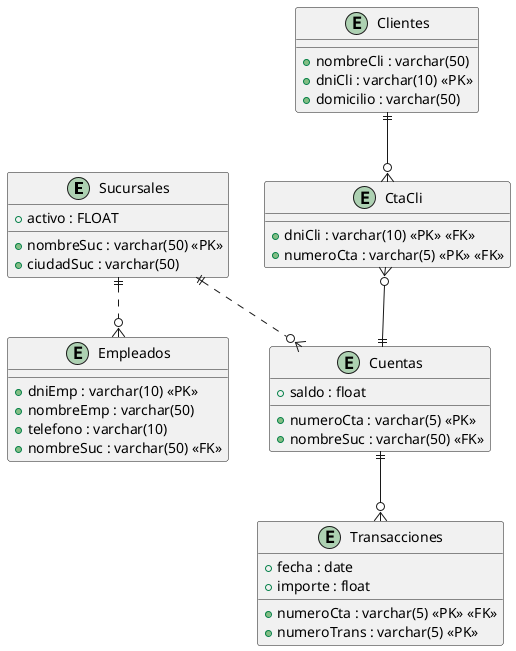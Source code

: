 @startuml

entity "Sucursales" {
  + nombreSuc : varchar(50) <<PK>>
  + ciudadSuc : varchar(50)
  + activo : FLOAT
}

entity "Empleados" {
  + dniEmp : varchar(10) <<PK>>
  + nombreEmp : varchar(50)
  + telefono : varchar(10)
  + nombreSuc : varchar(50) <<FK>>
}

entity "Clientes" {
  + nombreCli : varchar(50)
  + dniCli : varchar(10) <<PK>>
  + domicilio : varchar(50)
}

entity "Cuentas" {
  + numeroCta : varchar(5) <<PK>>
  + saldo : float
  + nombreSuc : varchar(50) <<FK>>
}

entity "CtaCli" {
  + dniCli : varchar(10) <<PK>> <<FK>>
  + numeroCta : varchar(5) <<PK>> <<FK>>
}

entity "Transacciones" {
  + numeroCta : varchar(5) <<PK>> <<FK>>
  + numeroTrans : varchar(5) <<PK>>
  + fecha : date
  + importe : float
}

Clientes ||--o{ CtaCli
CtaCli }o--|| Cuentas
Sucursales ||..o{ Empleados
Sucursales ||..o{ Cuentas
Cuentas ||--o{ Transacciones

@enduml
